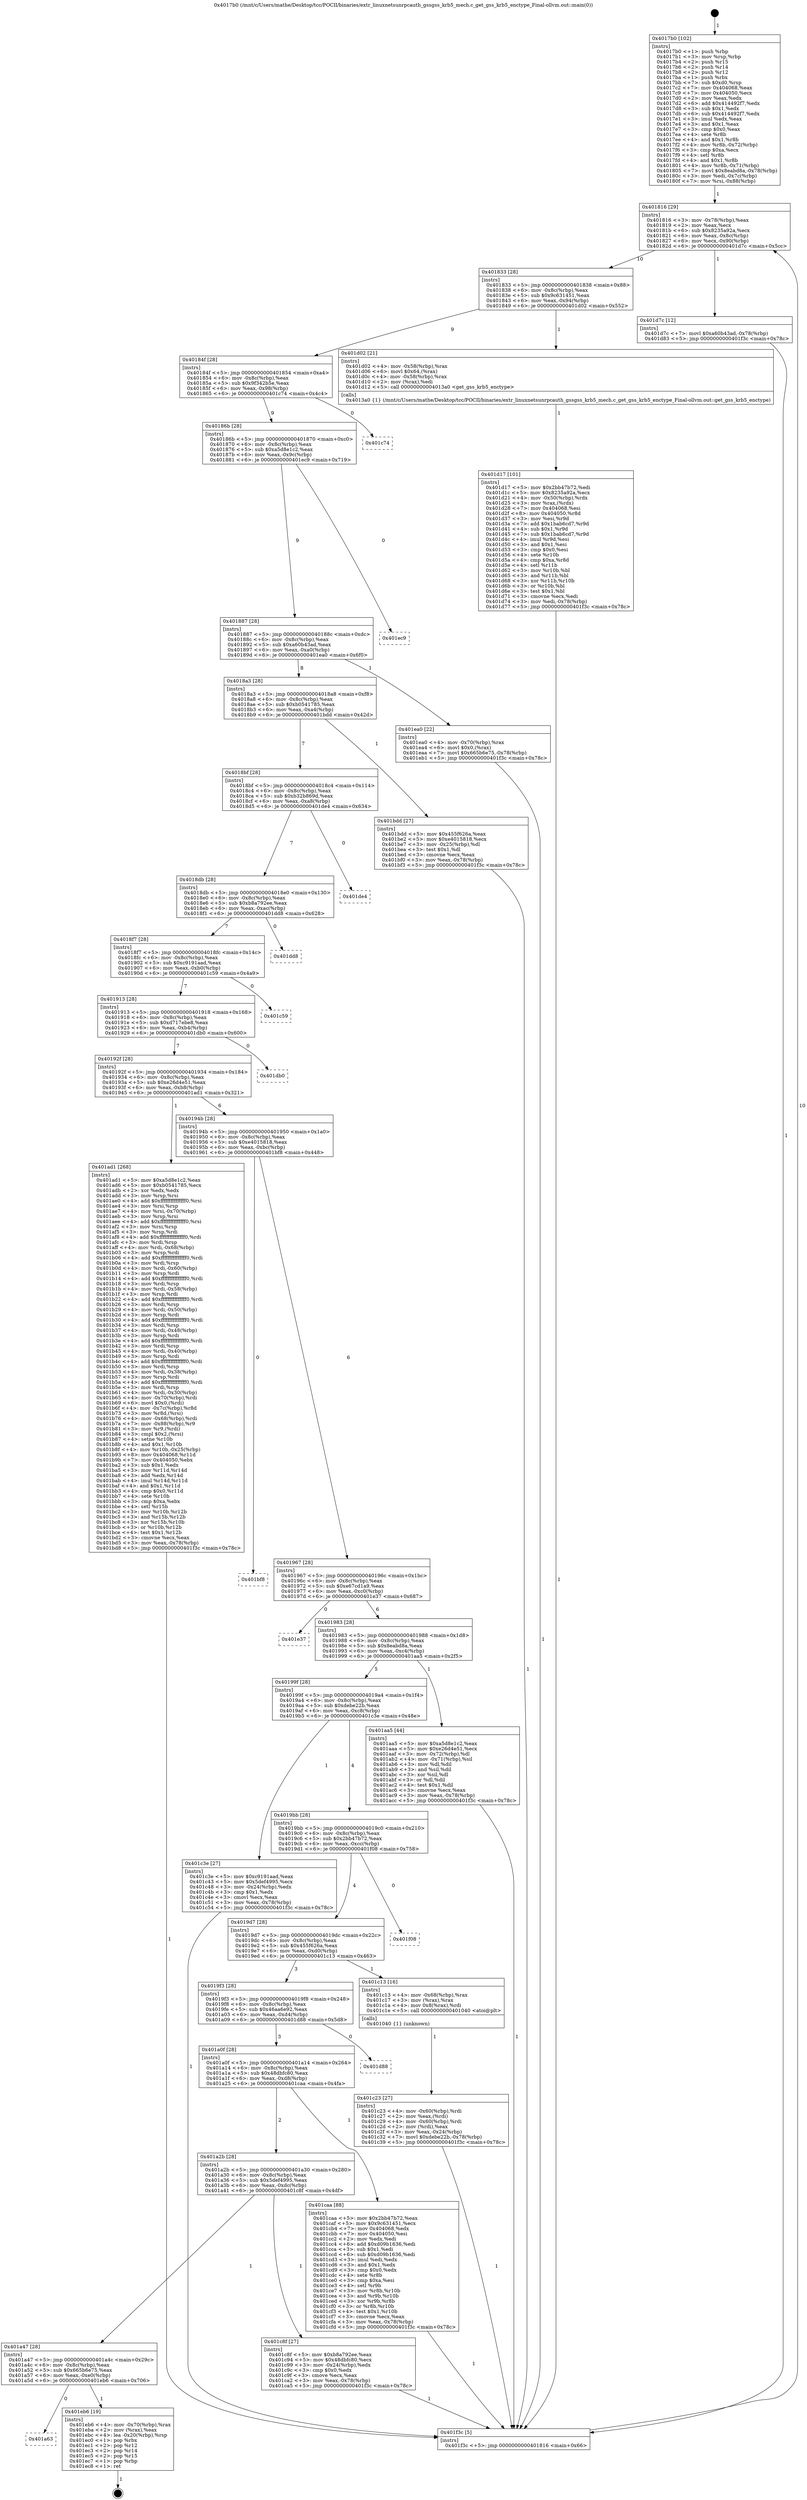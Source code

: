 digraph "0x4017b0" {
  label = "0x4017b0 (/mnt/c/Users/mathe/Desktop/tcc/POCII/binaries/extr_linuxnetsunrpcauth_gssgss_krb5_mech.c_get_gss_krb5_enctype_Final-ollvm.out::main(0))"
  labelloc = "t"
  node[shape=record]

  Entry [label="",width=0.3,height=0.3,shape=circle,fillcolor=black,style=filled]
  "0x401816" [label="{
     0x401816 [29]\l
     | [instrs]\l
     &nbsp;&nbsp;0x401816 \<+3\>: mov -0x78(%rbp),%eax\l
     &nbsp;&nbsp;0x401819 \<+2\>: mov %eax,%ecx\l
     &nbsp;&nbsp;0x40181b \<+6\>: sub $0x8235a92a,%ecx\l
     &nbsp;&nbsp;0x401821 \<+6\>: mov %eax,-0x8c(%rbp)\l
     &nbsp;&nbsp;0x401827 \<+6\>: mov %ecx,-0x90(%rbp)\l
     &nbsp;&nbsp;0x40182d \<+6\>: je 0000000000401d7c \<main+0x5cc\>\l
  }"]
  "0x401d7c" [label="{
     0x401d7c [12]\l
     | [instrs]\l
     &nbsp;&nbsp;0x401d7c \<+7\>: movl $0xa60b43ad,-0x78(%rbp)\l
     &nbsp;&nbsp;0x401d83 \<+5\>: jmp 0000000000401f3c \<main+0x78c\>\l
  }"]
  "0x401833" [label="{
     0x401833 [28]\l
     | [instrs]\l
     &nbsp;&nbsp;0x401833 \<+5\>: jmp 0000000000401838 \<main+0x88\>\l
     &nbsp;&nbsp;0x401838 \<+6\>: mov -0x8c(%rbp),%eax\l
     &nbsp;&nbsp;0x40183e \<+5\>: sub $0x9c631451,%eax\l
     &nbsp;&nbsp;0x401843 \<+6\>: mov %eax,-0x94(%rbp)\l
     &nbsp;&nbsp;0x401849 \<+6\>: je 0000000000401d02 \<main+0x552\>\l
  }"]
  Exit [label="",width=0.3,height=0.3,shape=circle,fillcolor=black,style=filled,peripheries=2]
  "0x401d02" [label="{
     0x401d02 [21]\l
     | [instrs]\l
     &nbsp;&nbsp;0x401d02 \<+4\>: mov -0x58(%rbp),%rax\l
     &nbsp;&nbsp;0x401d06 \<+6\>: movl $0x64,(%rax)\l
     &nbsp;&nbsp;0x401d0c \<+4\>: mov -0x58(%rbp),%rax\l
     &nbsp;&nbsp;0x401d10 \<+2\>: mov (%rax),%edi\l
     &nbsp;&nbsp;0x401d12 \<+5\>: call 00000000004013a0 \<get_gss_krb5_enctype\>\l
     | [calls]\l
     &nbsp;&nbsp;0x4013a0 \{1\} (/mnt/c/Users/mathe/Desktop/tcc/POCII/binaries/extr_linuxnetsunrpcauth_gssgss_krb5_mech.c_get_gss_krb5_enctype_Final-ollvm.out::get_gss_krb5_enctype)\l
  }"]
  "0x40184f" [label="{
     0x40184f [28]\l
     | [instrs]\l
     &nbsp;&nbsp;0x40184f \<+5\>: jmp 0000000000401854 \<main+0xa4\>\l
     &nbsp;&nbsp;0x401854 \<+6\>: mov -0x8c(%rbp),%eax\l
     &nbsp;&nbsp;0x40185a \<+5\>: sub $0x9f342b5e,%eax\l
     &nbsp;&nbsp;0x40185f \<+6\>: mov %eax,-0x98(%rbp)\l
     &nbsp;&nbsp;0x401865 \<+6\>: je 0000000000401c74 \<main+0x4c4\>\l
  }"]
  "0x401a63" [label="{
     0x401a63\l
  }", style=dashed]
  "0x401c74" [label="{
     0x401c74\l
  }", style=dashed]
  "0x40186b" [label="{
     0x40186b [28]\l
     | [instrs]\l
     &nbsp;&nbsp;0x40186b \<+5\>: jmp 0000000000401870 \<main+0xc0\>\l
     &nbsp;&nbsp;0x401870 \<+6\>: mov -0x8c(%rbp),%eax\l
     &nbsp;&nbsp;0x401876 \<+5\>: sub $0xa5d8e1c2,%eax\l
     &nbsp;&nbsp;0x40187b \<+6\>: mov %eax,-0x9c(%rbp)\l
     &nbsp;&nbsp;0x401881 \<+6\>: je 0000000000401ec9 \<main+0x719\>\l
  }"]
  "0x401eb6" [label="{
     0x401eb6 [19]\l
     | [instrs]\l
     &nbsp;&nbsp;0x401eb6 \<+4\>: mov -0x70(%rbp),%rax\l
     &nbsp;&nbsp;0x401eba \<+2\>: mov (%rax),%eax\l
     &nbsp;&nbsp;0x401ebc \<+4\>: lea -0x20(%rbp),%rsp\l
     &nbsp;&nbsp;0x401ec0 \<+1\>: pop %rbx\l
     &nbsp;&nbsp;0x401ec1 \<+2\>: pop %r12\l
     &nbsp;&nbsp;0x401ec3 \<+2\>: pop %r14\l
     &nbsp;&nbsp;0x401ec5 \<+2\>: pop %r15\l
     &nbsp;&nbsp;0x401ec7 \<+1\>: pop %rbp\l
     &nbsp;&nbsp;0x401ec8 \<+1\>: ret\l
  }"]
  "0x401ec9" [label="{
     0x401ec9\l
  }", style=dashed]
  "0x401887" [label="{
     0x401887 [28]\l
     | [instrs]\l
     &nbsp;&nbsp;0x401887 \<+5\>: jmp 000000000040188c \<main+0xdc\>\l
     &nbsp;&nbsp;0x40188c \<+6\>: mov -0x8c(%rbp),%eax\l
     &nbsp;&nbsp;0x401892 \<+5\>: sub $0xa60b43ad,%eax\l
     &nbsp;&nbsp;0x401897 \<+6\>: mov %eax,-0xa0(%rbp)\l
     &nbsp;&nbsp;0x40189d \<+6\>: je 0000000000401ea0 \<main+0x6f0\>\l
  }"]
  "0x401d17" [label="{
     0x401d17 [101]\l
     | [instrs]\l
     &nbsp;&nbsp;0x401d17 \<+5\>: mov $0x2bb47b72,%edi\l
     &nbsp;&nbsp;0x401d1c \<+5\>: mov $0x8235a92a,%ecx\l
     &nbsp;&nbsp;0x401d21 \<+4\>: mov -0x50(%rbp),%rdx\l
     &nbsp;&nbsp;0x401d25 \<+3\>: mov %rax,(%rdx)\l
     &nbsp;&nbsp;0x401d28 \<+7\>: mov 0x404068,%esi\l
     &nbsp;&nbsp;0x401d2f \<+8\>: mov 0x404050,%r8d\l
     &nbsp;&nbsp;0x401d37 \<+3\>: mov %esi,%r9d\l
     &nbsp;&nbsp;0x401d3a \<+7\>: add $0x1bab6cd7,%r9d\l
     &nbsp;&nbsp;0x401d41 \<+4\>: sub $0x1,%r9d\l
     &nbsp;&nbsp;0x401d45 \<+7\>: sub $0x1bab6cd7,%r9d\l
     &nbsp;&nbsp;0x401d4c \<+4\>: imul %r9d,%esi\l
     &nbsp;&nbsp;0x401d50 \<+3\>: and $0x1,%esi\l
     &nbsp;&nbsp;0x401d53 \<+3\>: cmp $0x0,%esi\l
     &nbsp;&nbsp;0x401d56 \<+4\>: sete %r10b\l
     &nbsp;&nbsp;0x401d5a \<+4\>: cmp $0xa,%r8d\l
     &nbsp;&nbsp;0x401d5e \<+4\>: setl %r11b\l
     &nbsp;&nbsp;0x401d62 \<+3\>: mov %r10b,%bl\l
     &nbsp;&nbsp;0x401d65 \<+3\>: and %r11b,%bl\l
     &nbsp;&nbsp;0x401d68 \<+3\>: xor %r11b,%r10b\l
     &nbsp;&nbsp;0x401d6b \<+3\>: or %r10b,%bl\l
     &nbsp;&nbsp;0x401d6e \<+3\>: test $0x1,%bl\l
     &nbsp;&nbsp;0x401d71 \<+3\>: cmovne %ecx,%edi\l
     &nbsp;&nbsp;0x401d74 \<+3\>: mov %edi,-0x78(%rbp)\l
     &nbsp;&nbsp;0x401d77 \<+5\>: jmp 0000000000401f3c \<main+0x78c\>\l
  }"]
  "0x401ea0" [label="{
     0x401ea0 [22]\l
     | [instrs]\l
     &nbsp;&nbsp;0x401ea0 \<+4\>: mov -0x70(%rbp),%rax\l
     &nbsp;&nbsp;0x401ea4 \<+6\>: movl $0x0,(%rax)\l
     &nbsp;&nbsp;0x401eaa \<+7\>: movl $0x665b6e75,-0x78(%rbp)\l
     &nbsp;&nbsp;0x401eb1 \<+5\>: jmp 0000000000401f3c \<main+0x78c\>\l
  }"]
  "0x4018a3" [label="{
     0x4018a3 [28]\l
     | [instrs]\l
     &nbsp;&nbsp;0x4018a3 \<+5\>: jmp 00000000004018a8 \<main+0xf8\>\l
     &nbsp;&nbsp;0x4018a8 \<+6\>: mov -0x8c(%rbp),%eax\l
     &nbsp;&nbsp;0x4018ae \<+5\>: sub $0xb0541785,%eax\l
     &nbsp;&nbsp;0x4018b3 \<+6\>: mov %eax,-0xa4(%rbp)\l
     &nbsp;&nbsp;0x4018b9 \<+6\>: je 0000000000401bdd \<main+0x42d\>\l
  }"]
  "0x401a47" [label="{
     0x401a47 [28]\l
     | [instrs]\l
     &nbsp;&nbsp;0x401a47 \<+5\>: jmp 0000000000401a4c \<main+0x29c\>\l
     &nbsp;&nbsp;0x401a4c \<+6\>: mov -0x8c(%rbp),%eax\l
     &nbsp;&nbsp;0x401a52 \<+5\>: sub $0x665b6e75,%eax\l
     &nbsp;&nbsp;0x401a57 \<+6\>: mov %eax,-0xe0(%rbp)\l
     &nbsp;&nbsp;0x401a5d \<+6\>: je 0000000000401eb6 \<main+0x706\>\l
  }"]
  "0x401bdd" [label="{
     0x401bdd [27]\l
     | [instrs]\l
     &nbsp;&nbsp;0x401bdd \<+5\>: mov $0x455f626a,%eax\l
     &nbsp;&nbsp;0x401be2 \<+5\>: mov $0xe4015818,%ecx\l
     &nbsp;&nbsp;0x401be7 \<+3\>: mov -0x25(%rbp),%dl\l
     &nbsp;&nbsp;0x401bea \<+3\>: test $0x1,%dl\l
     &nbsp;&nbsp;0x401bed \<+3\>: cmovne %ecx,%eax\l
     &nbsp;&nbsp;0x401bf0 \<+3\>: mov %eax,-0x78(%rbp)\l
     &nbsp;&nbsp;0x401bf3 \<+5\>: jmp 0000000000401f3c \<main+0x78c\>\l
  }"]
  "0x4018bf" [label="{
     0x4018bf [28]\l
     | [instrs]\l
     &nbsp;&nbsp;0x4018bf \<+5\>: jmp 00000000004018c4 \<main+0x114\>\l
     &nbsp;&nbsp;0x4018c4 \<+6\>: mov -0x8c(%rbp),%eax\l
     &nbsp;&nbsp;0x4018ca \<+5\>: sub $0xb32b869d,%eax\l
     &nbsp;&nbsp;0x4018cf \<+6\>: mov %eax,-0xa8(%rbp)\l
     &nbsp;&nbsp;0x4018d5 \<+6\>: je 0000000000401de4 \<main+0x634\>\l
  }"]
  "0x401c8f" [label="{
     0x401c8f [27]\l
     | [instrs]\l
     &nbsp;&nbsp;0x401c8f \<+5\>: mov $0xb8a792ee,%eax\l
     &nbsp;&nbsp;0x401c94 \<+5\>: mov $0x48dbfc80,%ecx\l
     &nbsp;&nbsp;0x401c99 \<+3\>: mov -0x24(%rbp),%edx\l
     &nbsp;&nbsp;0x401c9c \<+3\>: cmp $0x0,%edx\l
     &nbsp;&nbsp;0x401c9f \<+3\>: cmove %ecx,%eax\l
     &nbsp;&nbsp;0x401ca2 \<+3\>: mov %eax,-0x78(%rbp)\l
     &nbsp;&nbsp;0x401ca5 \<+5\>: jmp 0000000000401f3c \<main+0x78c\>\l
  }"]
  "0x401de4" [label="{
     0x401de4\l
  }", style=dashed]
  "0x4018db" [label="{
     0x4018db [28]\l
     | [instrs]\l
     &nbsp;&nbsp;0x4018db \<+5\>: jmp 00000000004018e0 \<main+0x130\>\l
     &nbsp;&nbsp;0x4018e0 \<+6\>: mov -0x8c(%rbp),%eax\l
     &nbsp;&nbsp;0x4018e6 \<+5\>: sub $0xb8a792ee,%eax\l
     &nbsp;&nbsp;0x4018eb \<+6\>: mov %eax,-0xac(%rbp)\l
     &nbsp;&nbsp;0x4018f1 \<+6\>: je 0000000000401dd8 \<main+0x628\>\l
  }"]
  "0x401a2b" [label="{
     0x401a2b [28]\l
     | [instrs]\l
     &nbsp;&nbsp;0x401a2b \<+5\>: jmp 0000000000401a30 \<main+0x280\>\l
     &nbsp;&nbsp;0x401a30 \<+6\>: mov -0x8c(%rbp),%eax\l
     &nbsp;&nbsp;0x401a36 \<+5\>: sub $0x5def4995,%eax\l
     &nbsp;&nbsp;0x401a3b \<+6\>: mov %eax,-0xdc(%rbp)\l
     &nbsp;&nbsp;0x401a41 \<+6\>: je 0000000000401c8f \<main+0x4df\>\l
  }"]
  "0x401dd8" [label="{
     0x401dd8\l
  }", style=dashed]
  "0x4018f7" [label="{
     0x4018f7 [28]\l
     | [instrs]\l
     &nbsp;&nbsp;0x4018f7 \<+5\>: jmp 00000000004018fc \<main+0x14c\>\l
     &nbsp;&nbsp;0x4018fc \<+6\>: mov -0x8c(%rbp),%eax\l
     &nbsp;&nbsp;0x401902 \<+5\>: sub $0xc9191aad,%eax\l
     &nbsp;&nbsp;0x401907 \<+6\>: mov %eax,-0xb0(%rbp)\l
     &nbsp;&nbsp;0x40190d \<+6\>: je 0000000000401c59 \<main+0x4a9\>\l
  }"]
  "0x401caa" [label="{
     0x401caa [88]\l
     | [instrs]\l
     &nbsp;&nbsp;0x401caa \<+5\>: mov $0x2bb47b72,%eax\l
     &nbsp;&nbsp;0x401caf \<+5\>: mov $0x9c631451,%ecx\l
     &nbsp;&nbsp;0x401cb4 \<+7\>: mov 0x404068,%edx\l
     &nbsp;&nbsp;0x401cbb \<+7\>: mov 0x404050,%esi\l
     &nbsp;&nbsp;0x401cc2 \<+2\>: mov %edx,%edi\l
     &nbsp;&nbsp;0x401cc4 \<+6\>: add $0xd09b1636,%edi\l
     &nbsp;&nbsp;0x401cca \<+3\>: sub $0x1,%edi\l
     &nbsp;&nbsp;0x401ccd \<+6\>: sub $0xd09b1636,%edi\l
     &nbsp;&nbsp;0x401cd3 \<+3\>: imul %edi,%edx\l
     &nbsp;&nbsp;0x401cd6 \<+3\>: and $0x1,%edx\l
     &nbsp;&nbsp;0x401cd9 \<+3\>: cmp $0x0,%edx\l
     &nbsp;&nbsp;0x401cdc \<+4\>: sete %r8b\l
     &nbsp;&nbsp;0x401ce0 \<+3\>: cmp $0xa,%esi\l
     &nbsp;&nbsp;0x401ce3 \<+4\>: setl %r9b\l
     &nbsp;&nbsp;0x401ce7 \<+3\>: mov %r8b,%r10b\l
     &nbsp;&nbsp;0x401cea \<+3\>: and %r9b,%r10b\l
     &nbsp;&nbsp;0x401ced \<+3\>: xor %r9b,%r8b\l
     &nbsp;&nbsp;0x401cf0 \<+3\>: or %r8b,%r10b\l
     &nbsp;&nbsp;0x401cf3 \<+4\>: test $0x1,%r10b\l
     &nbsp;&nbsp;0x401cf7 \<+3\>: cmovne %ecx,%eax\l
     &nbsp;&nbsp;0x401cfa \<+3\>: mov %eax,-0x78(%rbp)\l
     &nbsp;&nbsp;0x401cfd \<+5\>: jmp 0000000000401f3c \<main+0x78c\>\l
  }"]
  "0x401c59" [label="{
     0x401c59\l
  }", style=dashed]
  "0x401913" [label="{
     0x401913 [28]\l
     | [instrs]\l
     &nbsp;&nbsp;0x401913 \<+5\>: jmp 0000000000401918 \<main+0x168\>\l
     &nbsp;&nbsp;0x401918 \<+6\>: mov -0x8c(%rbp),%eax\l
     &nbsp;&nbsp;0x40191e \<+5\>: sub $0xd717ebe8,%eax\l
     &nbsp;&nbsp;0x401923 \<+6\>: mov %eax,-0xb4(%rbp)\l
     &nbsp;&nbsp;0x401929 \<+6\>: je 0000000000401db0 \<main+0x600\>\l
  }"]
  "0x401a0f" [label="{
     0x401a0f [28]\l
     | [instrs]\l
     &nbsp;&nbsp;0x401a0f \<+5\>: jmp 0000000000401a14 \<main+0x264\>\l
     &nbsp;&nbsp;0x401a14 \<+6\>: mov -0x8c(%rbp),%eax\l
     &nbsp;&nbsp;0x401a1a \<+5\>: sub $0x48dbfc80,%eax\l
     &nbsp;&nbsp;0x401a1f \<+6\>: mov %eax,-0xd8(%rbp)\l
     &nbsp;&nbsp;0x401a25 \<+6\>: je 0000000000401caa \<main+0x4fa\>\l
  }"]
  "0x401db0" [label="{
     0x401db0\l
  }", style=dashed]
  "0x40192f" [label="{
     0x40192f [28]\l
     | [instrs]\l
     &nbsp;&nbsp;0x40192f \<+5\>: jmp 0000000000401934 \<main+0x184\>\l
     &nbsp;&nbsp;0x401934 \<+6\>: mov -0x8c(%rbp),%eax\l
     &nbsp;&nbsp;0x40193a \<+5\>: sub $0xe26d4e51,%eax\l
     &nbsp;&nbsp;0x40193f \<+6\>: mov %eax,-0xb8(%rbp)\l
     &nbsp;&nbsp;0x401945 \<+6\>: je 0000000000401ad1 \<main+0x321\>\l
  }"]
  "0x401d88" [label="{
     0x401d88\l
  }", style=dashed]
  "0x401ad1" [label="{
     0x401ad1 [268]\l
     | [instrs]\l
     &nbsp;&nbsp;0x401ad1 \<+5\>: mov $0xa5d8e1c2,%eax\l
     &nbsp;&nbsp;0x401ad6 \<+5\>: mov $0xb0541785,%ecx\l
     &nbsp;&nbsp;0x401adb \<+2\>: xor %edx,%edx\l
     &nbsp;&nbsp;0x401add \<+3\>: mov %rsp,%rsi\l
     &nbsp;&nbsp;0x401ae0 \<+4\>: add $0xfffffffffffffff0,%rsi\l
     &nbsp;&nbsp;0x401ae4 \<+3\>: mov %rsi,%rsp\l
     &nbsp;&nbsp;0x401ae7 \<+4\>: mov %rsi,-0x70(%rbp)\l
     &nbsp;&nbsp;0x401aeb \<+3\>: mov %rsp,%rsi\l
     &nbsp;&nbsp;0x401aee \<+4\>: add $0xfffffffffffffff0,%rsi\l
     &nbsp;&nbsp;0x401af2 \<+3\>: mov %rsi,%rsp\l
     &nbsp;&nbsp;0x401af5 \<+3\>: mov %rsp,%rdi\l
     &nbsp;&nbsp;0x401af8 \<+4\>: add $0xfffffffffffffff0,%rdi\l
     &nbsp;&nbsp;0x401afc \<+3\>: mov %rdi,%rsp\l
     &nbsp;&nbsp;0x401aff \<+4\>: mov %rdi,-0x68(%rbp)\l
     &nbsp;&nbsp;0x401b03 \<+3\>: mov %rsp,%rdi\l
     &nbsp;&nbsp;0x401b06 \<+4\>: add $0xfffffffffffffff0,%rdi\l
     &nbsp;&nbsp;0x401b0a \<+3\>: mov %rdi,%rsp\l
     &nbsp;&nbsp;0x401b0d \<+4\>: mov %rdi,-0x60(%rbp)\l
     &nbsp;&nbsp;0x401b11 \<+3\>: mov %rsp,%rdi\l
     &nbsp;&nbsp;0x401b14 \<+4\>: add $0xfffffffffffffff0,%rdi\l
     &nbsp;&nbsp;0x401b18 \<+3\>: mov %rdi,%rsp\l
     &nbsp;&nbsp;0x401b1b \<+4\>: mov %rdi,-0x58(%rbp)\l
     &nbsp;&nbsp;0x401b1f \<+3\>: mov %rsp,%rdi\l
     &nbsp;&nbsp;0x401b22 \<+4\>: add $0xfffffffffffffff0,%rdi\l
     &nbsp;&nbsp;0x401b26 \<+3\>: mov %rdi,%rsp\l
     &nbsp;&nbsp;0x401b29 \<+4\>: mov %rdi,-0x50(%rbp)\l
     &nbsp;&nbsp;0x401b2d \<+3\>: mov %rsp,%rdi\l
     &nbsp;&nbsp;0x401b30 \<+4\>: add $0xfffffffffffffff0,%rdi\l
     &nbsp;&nbsp;0x401b34 \<+3\>: mov %rdi,%rsp\l
     &nbsp;&nbsp;0x401b37 \<+4\>: mov %rdi,-0x48(%rbp)\l
     &nbsp;&nbsp;0x401b3b \<+3\>: mov %rsp,%rdi\l
     &nbsp;&nbsp;0x401b3e \<+4\>: add $0xfffffffffffffff0,%rdi\l
     &nbsp;&nbsp;0x401b42 \<+3\>: mov %rdi,%rsp\l
     &nbsp;&nbsp;0x401b45 \<+4\>: mov %rdi,-0x40(%rbp)\l
     &nbsp;&nbsp;0x401b49 \<+3\>: mov %rsp,%rdi\l
     &nbsp;&nbsp;0x401b4c \<+4\>: add $0xfffffffffffffff0,%rdi\l
     &nbsp;&nbsp;0x401b50 \<+3\>: mov %rdi,%rsp\l
     &nbsp;&nbsp;0x401b53 \<+4\>: mov %rdi,-0x38(%rbp)\l
     &nbsp;&nbsp;0x401b57 \<+3\>: mov %rsp,%rdi\l
     &nbsp;&nbsp;0x401b5a \<+4\>: add $0xfffffffffffffff0,%rdi\l
     &nbsp;&nbsp;0x401b5e \<+3\>: mov %rdi,%rsp\l
     &nbsp;&nbsp;0x401b61 \<+4\>: mov %rdi,-0x30(%rbp)\l
     &nbsp;&nbsp;0x401b65 \<+4\>: mov -0x70(%rbp),%rdi\l
     &nbsp;&nbsp;0x401b69 \<+6\>: movl $0x0,(%rdi)\l
     &nbsp;&nbsp;0x401b6f \<+4\>: mov -0x7c(%rbp),%r8d\l
     &nbsp;&nbsp;0x401b73 \<+3\>: mov %r8d,(%rsi)\l
     &nbsp;&nbsp;0x401b76 \<+4\>: mov -0x68(%rbp),%rdi\l
     &nbsp;&nbsp;0x401b7a \<+7\>: mov -0x88(%rbp),%r9\l
     &nbsp;&nbsp;0x401b81 \<+3\>: mov %r9,(%rdi)\l
     &nbsp;&nbsp;0x401b84 \<+3\>: cmpl $0x2,(%rsi)\l
     &nbsp;&nbsp;0x401b87 \<+4\>: setne %r10b\l
     &nbsp;&nbsp;0x401b8b \<+4\>: and $0x1,%r10b\l
     &nbsp;&nbsp;0x401b8f \<+4\>: mov %r10b,-0x25(%rbp)\l
     &nbsp;&nbsp;0x401b93 \<+8\>: mov 0x404068,%r11d\l
     &nbsp;&nbsp;0x401b9b \<+7\>: mov 0x404050,%ebx\l
     &nbsp;&nbsp;0x401ba2 \<+3\>: sub $0x1,%edx\l
     &nbsp;&nbsp;0x401ba5 \<+3\>: mov %r11d,%r14d\l
     &nbsp;&nbsp;0x401ba8 \<+3\>: add %edx,%r14d\l
     &nbsp;&nbsp;0x401bab \<+4\>: imul %r14d,%r11d\l
     &nbsp;&nbsp;0x401baf \<+4\>: and $0x1,%r11d\l
     &nbsp;&nbsp;0x401bb3 \<+4\>: cmp $0x0,%r11d\l
     &nbsp;&nbsp;0x401bb7 \<+4\>: sete %r10b\l
     &nbsp;&nbsp;0x401bbb \<+3\>: cmp $0xa,%ebx\l
     &nbsp;&nbsp;0x401bbe \<+4\>: setl %r15b\l
     &nbsp;&nbsp;0x401bc2 \<+3\>: mov %r10b,%r12b\l
     &nbsp;&nbsp;0x401bc5 \<+3\>: and %r15b,%r12b\l
     &nbsp;&nbsp;0x401bc8 \<+3\>: xor %r15b,%r10b\l
     &nbsp;&nbsp;0x401bcb \<+3\>: or %r10b,%r12b\l
     &nbsp;&nbsp;0x401bce \<+4\>: test $0x1,%r12b\l
     &nbsp;&nbsp;0x401bd2 \<+3\>: cmovne %ecx,%eax\l
     &nbsp;&nbsp;0x401bd5 \<+3\>: mov %eax,-0x78(%rbp)\l
     &nbsp;&nbsp;0x401bd8 \<+5\>: jmp 0000000000401f3c \<main+0x78c\>\l
  }"]
  "0x40194b" [label="{
     0x40194b [28]\l
     | [instrs]\l
     &nbsp;&nbsp;0x40194b \<+5\>: jmp 0000000000401950 \<main+0x1a0\>\l
     &nbsp;&nbsp;0x401950 \<+6\>: mov -0x8c(%rbp),%eax\l
     &nbsp;&nbsp;0x401956 \<+5\>: sub $0xe4015818,%eax\l
     &nbsp;&nbsp;0x40195b \<+6\>: mov %eax,-0xbc(%rbp)\l
     &nbsp;&nbsp;0x401961 \<+6\>: je 0000000000401bf8 \<main+0x448\>\l
  }"]
  "0x401c23" [label="{
     0x401c23 [27]\l
     | [instrs]\l
     &nbsp;&nbsp;0x401c23 \<+4\>: mov -0x60(%rbp),%rdi\l
     &nbsp;&nbsp;0x401c27 \<+2\>: mov %eax,(%rdi)\l
     &nbsp;&nbsp;0x401c29 \<+4\>: mov -0x60(%rbp),%rdi\l
     &nbsp;&nbsp;0x401c2d \<+2\>: mov (%rdi),%eax\l
     &nbsp;&nbsp;0x401c2f \<+3\>: mov %eax,-0x24(%rbp)\l
     &nbsp;&nbsp;0x401c32 \<+7\>: movl $0xdebe22b,-0x78(%rbp)\l
     &nbsp;&nbsp;0x401c39 \<+5\>: jmp 0000000000401f3c \<main+0x78c\>\l
  }"]
  "0x401bf8" [label="{
     0x401bf8\l
  }", style=dashed]
  "0x401967" [label="{
     0x401967 [28]\l
     | [instrs]\l
     &nbsp;&nbsp;0x401967 \<+5\>: jmp 000000000040196c \<main+0x1bc\>\l
     &nbsp;&nbsp;0x40196c \<+6\>: mov -0x8c(%rbp),%eax\l
     &nbsp;&nbsp;0x401972 \<+5\>: sub $0xe67cd1a9,%eax\l
     &nbsp;&nbsp;0x401977 \<+6\>: mov %eax,-0xc0(%rbp)\l
     &nbsp;&nbsp;0x40197d \<+6\>: je 0000000000401e37 \<main+0x687\>\l
  }"]
  "0x4019f3" [label="{
     0x4019f3 [28]\l
     | [instrs]\l
     &nbsp;&nbsp;0x4019f3 \<+5\>: jmp 00000000004019f8 \<main+0x248\>\l
     &nbsp;&nbsp;0x4019f8 \<+6\>: mov -0x8c(%rbp),%eax\l
     &nbsp;&nbsp;0x4019fe \<+5\>: sub $0x46aa6e92,%eax\l
     &nbsp;&nbsp;0x401a03 \<+6\>: mov %eax,-0xd4(%rbp)\l
     &nbsp;&nbsp;0x401a09 \<+6\>: je 0000000000401d88 \<main+0x5d8\>\l
  }"]
  "0x401e37" [label="{
     0x401e37\l
  }", style=dashed]
  "0x401983" [label="{
     0x401983 [28]\l
     | [instrs]\l
     &nbsp;&nbsp;0x401983 \<+5\>: jmp 0000000000401988 \<main+0x1d8\>\l
     &nbsp;&nbsp;0x401988 \<+6\>: mov -0x8c(%rbp),%eax\l
     &nbsp;&nbsp;0x40198e \<+5\>: sub $0x8eabd8a,%eax\l
     &nbsp;&nbsp;0x401993 \<+6\>: mov %eax,-0xc4(%rbp)\l
     &nbsp;&nbsp;0x401999 \<+6\>: je 0000000000401aa5 \<main+0x2f5\>\l
  }"]
  "0x401c13" [label="{
     0x401c13 [16]\l
     | [instrs]\l
     &nbsp;&nbsp;0x401c13 \<+4\>: mov -0x68(%rbp),%rax\l
     &nbsp;&nbsp;0x401c17 \<+3\>: mov (%rax),%rax\l
     &nbsp;&nbsp;0x401c1a \<+4\>: mov 0x8(%rax),%rdi\l
     &nbsp;&nbsp;0x401c1e \<+5\>: call 0000000000401040 \<atoi@plt\>\l
     | [calls]\l
     &nbsp;&nbsp;0x401040 \{1\} (unknown)\l
  }"]
  "0x401aa5" [label="{
     0x401aa5 [44]\l
     | [instrs]\l
     &nbsp;&nbsp;0x401aa5 \<+5\>: mov $0xa5d8e1c2,%eax\l
     &nbsp;&nbsp;0x401aaa \<+5\>: mov $0xe26d4e51,%ecx\l
     &nbsp;&nbsp;0x401aaf \<+3\>: mov -0x72(%rbp),%dl\l
     &nbsp;&nbsp;0x401ab2 \<+4\>: mov -0x71(%rbp),%sil\l
     &nbsp;&nbsp;0x401ab6 \<+3\>: mov %dl,%dil\l
     &nbsp;&nbsp;0x401ab9 \<+3\>: and %sil,%dil\l
     &nbsp;&nbsp;0x401abc \<+3\>: xor %sil,%dl\l
     &nbsp;&nbsp;0x401abf \<+3\>: or %dl,%dil\l
     &nbsp;&nbsp;0x401ac2 \<+4\>: test $0x1,%dil\l
     &nbsp;&nbsp;0x401ac6 \<+3\>: cmovne %ecx,%eax\l
     &nbsp;&nbsp;0x401ac9 \<+3\>: mov %eax,-0x78(%rbp)\l
     &nbsp;&nbsp;0x401acc \<+5\>: jmp 0000000000401f3c \<main+0x78c\>\l
  }"]
  "0x40199f" [label="{
     0x40199f [28]\l
     | [instrs]\l
     &nbsp;&nbsp;0x40199f \<+5\>: jmp 00000000004019a4 \<main+0x1f4\>\l
     &nbsp;&nbsp;0x4019a4 \<+6\>: mov -0x8c(%rbp),%eax\l
     &nbsp;&nbsp;0x4019aa \<+5\>: sub $0xdebe22b,%eax\l
     &nbsp;&nbsp;0x4019af \<+6\>: mov %eax,-0xc8(%rbp)\l
     &nbsp;&nbsp;0x4019b5 \<+6\>: je 0000000000401c3e \<main+0x48e\>\l
  }"]
  "0x401f3c" [label="{
     0x401f3c [5]\l
     | [instrs]\l
     &nbsp;&nbsp;0x401f3c \<+5\>: jmp 0000000000401816 \<main+0x66\>\l
  }"]
  "0x4017b0" [label="{
     0x4017b0 [102]\l
     | [instrs]\l
     &nbsp;&nbsp;0x4017b0 \<+1\>: push %rbp\l
     &nbsp;&nbsp;0x4017b1 \<+3\>: mov %rsp,%rbp\l
     &nbsp;&nbsp;0x4017b4 \<+2\>: push %r15\l
     &nbsp;&nbsp;0x4017b6 \<+2\>: push %r14\l
     &nbsp;&nbsp;0x4017b8 \<+2\>: push %r12\l
     &nbsp;&nbsp;0x4017ba \<+1\>: push %rbx\l
     &nbsp;&nbsp;0x4017bb \<+7\>: sub $0xd0,%rsp\l
     &nbsp;&nbsp;0x4017c2 \<+7\>: mov 0x404068,%eax\l
     &nbsp;&nbsp;0x4017c9 \<+7\>: mov 0x404050,%ecx\l
     &nbsp;&nbsp;0x4017d0 \<+2\>: mov %eax,%edx\l
     &nbsp;&nbsp;0x4017d2 \<+6\>: add $0x414492f7,%edx\l
     &nbsp;&nbsp;0x4017d8 \<+3\>: sub $0x1,%edx\l
     &nbsp;&nbsp;0x4017db \<+6\>: sub $0x414492f7,%edx\l
     &nbsp;&nbsp;0x4017e1 \<+3\>: imul %edx,%eax\l
     &nbsp;&nbsp;0x4017e4 \<+3\>: and $0x1,%eax\l
     &nbsp;&nbsp;0x4017e7 \<+3\>: cmp $0x0,%eax\l
     &nbsp;&nbsp;0x4017ea \<+4\>: sete %r8b\l
     &nbsp;&nbsp;0x4017ee \<+4\>: and $0x1,%r8b\l
     &nbsp;&nbsp;0x4017f2 \<+4\>: mov %r8b,-0x72(%rbp)\l
     &nbsp;&nbsp;0x4017f6 \<+3\>: cmp $0xa,%ecx\l
     &nbsp;&nbsp;0x4017f9 \<+4\>: setl %r8b\l
     &nbsp;&nbsp;0x4017fd \<+4\>: and $0x1,%r8b\l
     &nbsp;&nbsp;0x401801 \<+4\>: mov %r8b,-0x71(%rbp)\l
     &nbsp;&nbsp;0x401805 \<+7\>: movl $0x8eabd8a,-0x78(%rbp)\l
     &nbsp;&nbsp;0x40180c \<+3\>: mov %edi,-0x7c(%rbp)\l
     &nbsp;&nbsp;0x40180f \<+7\>: mov %rsi,-0x88(%rbp)\l
  }"]
  "0x4019d7" [label="{
     0x4019d7 [28]\l
     | [instrs]\l
     &nbsp;&nbsp;0x4019d7 \<+5\>: jmp 00000000004019dc \<main+0x22c\>\l
     &nbsp;&nbsp;0x4019dc \<+6\>: mov -0x8c(%rbp),%eax\l
     &nbsp;&nbsp;0x4019e2 \<+5\>: sub $0x455f626a,%eax\l
     &nbsp;&nbsp;0x4019e7 \<+6\>: mov %eax,-0xd0(%rbp)\l
     &nbsp;&nbsp;0x4019ed \<+6\>: je 0000000000401c13 \<main+0x463\>\l
  }"]
  "0x401f08" [label="{
     0x401f08\l
  }", style=dashed]
  "0x401c3e" [label="{
     0x401c3e [27]\l
     | [instrs]\l
     &nbsp;&nbsp;0x401c3e \<+5\>: mov $0xc9191aad,%eax\l
     &nbsp;&nbsp;0x401c43 \<+5\>: mov $0x5def4995,%ecx\l
     &nbsp;&nbsp;0x401c48 \<+3\>: mov -0x24(%rbp),%edx\l
     &nbsp;&nbsp;0x401c4b \<+3\>: cmp $0x1,%edx\l
     &nbsp;&nbsp;0x401c4e \<+3\>: cmovl %ecx,%eax\l
     &nbsp;&nbsp;0x401c51 \<+3\>: mov %eax,-0x78(%rbp)\l
     &nbsp;&nbsp;0x401c54 \<+5\>: jmp 0000000000401f3c \<main+0x78c\>\l
  }"]
  "0x4019bb" [label="{
     0x4019bb [28]\l
     | [instrs]\l
     &nbsp;&nbsp;0x4019bb \<+5\>: jmp 00000000004019c0 \<main+0x210\>\l
     &nbsp;&nbsp;0x4019c0 \<+6\>: mov -0x8c(%rbp),%eax\l
     &nbsp;&nbsp;0x4019c6 \<+5\>: sub $0x2bb47b72,%eax\l
     &nbsp;&nbsp;0x4019cb \<+6\>: mov %eax,-0xcc(%rbp)\l
     &nbsp;&nbsp;0x4019d1 \<+6\>: je 0000000000401f08 \<main+0x758\>\l
  }"]
  Entry -> "0x4017b0" [label=" 1"]
  "0x401816" -> "0x401d7c" [label=" 1"]
  "0x401816" -> "0x401833" [label=" 10"]
  "0x401eb6" -> Exit [label=" 1"]
  "0x401833" -> "0x401d02" [label=" 1"]
  "0x401833" -> "0x40184f" [label=" 9"]
  "0x401a47" -> "0x401a63" [label=" 0"]
  "0x40184f" -> "0x401c74" [label=" 0"]
  "0x40184f" -> "0x40186b" [label=" 9"]
  "0x401a47" -> "0x401eb6" [label=" 1"]
  "0x40186b" -> "0x401ec9" [label=" 0"]
  "0x40186b" -> "0x401887" [label=" 9"]
  "0x401ea0" -> "0x401f3c" [label=" 1"]
  "0x401887" -> "0x401ea0" [label=" 1"]
  "0x401887" -> "0x4018a3" [label=" 8"]
  "0x401d7c" -> "0x401f3c" [label=" 1"]
  "0x4018a3" -> "0x401bdd" [label=" 1"]
  "0x4018a3" -> "0x4018bf" [label=" 7"]
  "0x401d17" -> "0x401f3c" [label=" 1"]
  "0x4018bf" -> "0x401de4" [label=" 0"]
  "0x4018bf" -> "0x4018db" [label=" 7"]
  "0x401d02" -> "0x401d17" [label=" 1"]
  "0x4018db" -> "0x401dd8" [label=" 0"]
  "0x4018db" -> "0x4018f7" [label=" 7"]
  "0x401c8f" -> "0x401f3c" [label=" 1"]
  "0x4018f7" -> "0x401c59" [label=" 0"]
  "0x4018f7" -> "0x401913" [label=" 7"]
  "0x401a2b" -> "0x401a47" [label=" 1"]
  "0x401913" -> "0x401db0" [label=" 0"]
  "0x401913" -> "0x40192f" [label=" 7"]
  "0x401caa" -> "0x401f3c" [label=" 1"]
  "0x40192f" -> "0x401ad1" [label=" 1"]
  "0x40192f" -> "0x40194b" [label=" 6"]
  "0x401a0f" -> "0x401a2b" [label=" 2"]
  "0x40194b" -> "0x401bf8" [label=" 0"]
  "0x40194b" -> "0x401967" [label=" 6"]
  "0x401a2b" -> "0x401c8f" [label=" 1"]
  "0x401967" -> "0x401e37" [label=" 0"]
  "0x401967" -> "0x401983" [label=" 6"]
  "0x4019f3" -> "0x401a0f" [label=" 3"]
  "0x401983" -> "0x401aa5" [label=" 1"]
  "0x401983" -> "0x40199f" [label=" 5"]
  "0x401aa5" -> "0x401f3c" [label=" 1"]
  "0x4017b0" -> "0x401816" [label=" 1"]
  "0x401f3c" -> "0x401816" [label=" 10"]
  "0x4019f3" -> "0x401d88" [label=" 0"]
  "0x401ad1" -> "0x401f3c" [label=" 1"]
  "0x401bdd" -> "0x401f3c" [label=" 1"]
  "0x401c3e" -> "0x401f3c" [label=" 1"]
  "0x40199f" -> "0x401c3e" [label=" 1"]
  "0x40199f" -> "0x4019bb" [label=" 4"]
  "0x401c23" -> "0x401f3c" [label=" 1"]
  "0x4019bb" -> "0x401f08" [label=" 0"]
  "0x4019bb" -> "0x4019d7" [label=" 4"]
  "0x401a0f" -> "0x401caa" [label=" 1"]
  "0x4019d7" -> "0x401c13" [label=" 1"]
  "0x4019d7" -> "0x4019f3" [label=" 3"]
  "0x401c13" -> "0x401c23" [label=" 1"]
}
